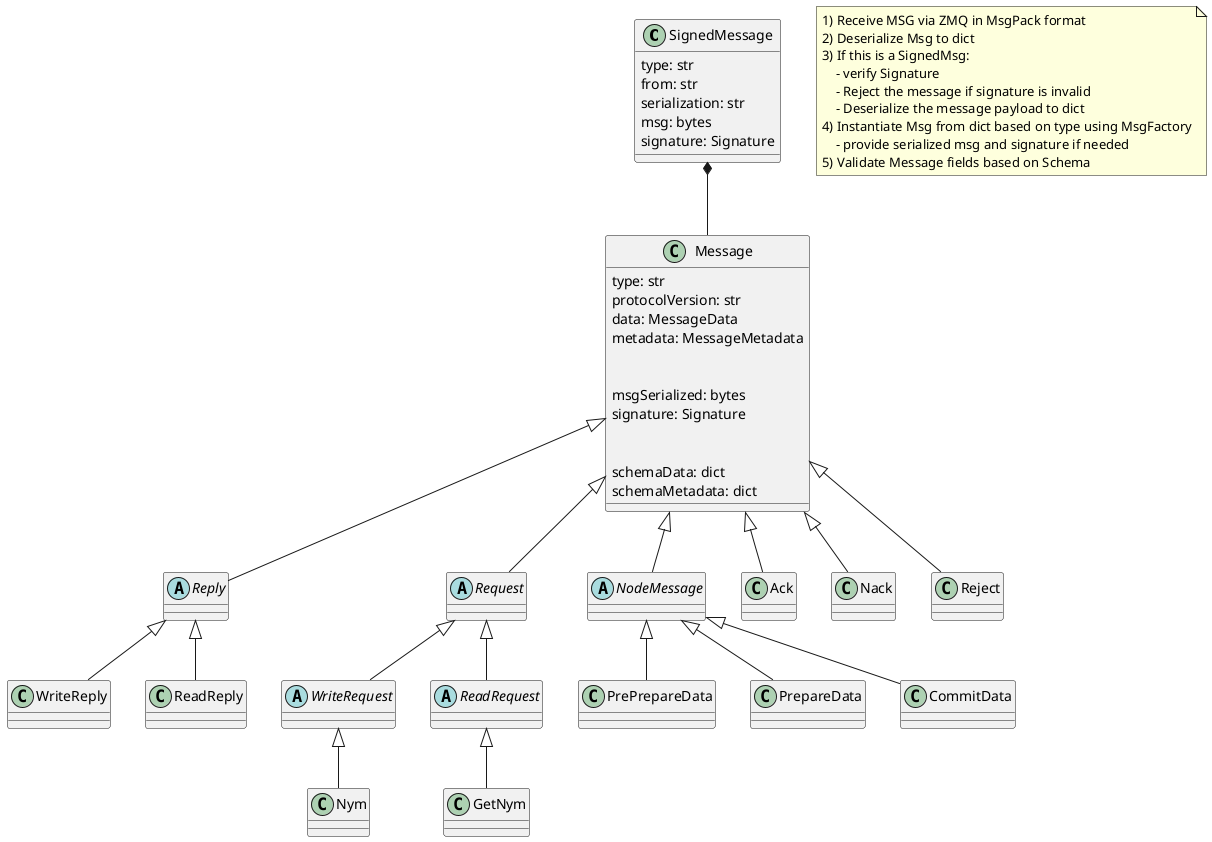 @startuml

class SignedMessage {
type: str
from: str
serialization: str
msg: bytes
signature: Signature
}

class Message {
type: str
protocolVersion: str
data: MessageData
metadata: MessageMetadata
\n
msgSerialized: bytes
signature: Signature
\n
schemaData: dict
schemaMetadata: dict
}

abstract class Reply {
}

abstract class Request {
}

abstract class WriteRequest {
}

abstract class ReadRequest {
}

abstract class NodeMessage {
}

SignedMessage *-- Message

Message <|-- Request
Request <|-- WriteRequest
Request <|-- ReadRequest

Message <|-- Reply
Reply <|-- WriteReply
Reply <|-- ReadReply

Message <|-- NodeMessage

Message <|-- Ack
Message <|-- Nack
Message <|-- Reject

WriteRequest <|-- Nym
ReadRequest <|-- GetNym

NodeMessage <|-- PrePrepareData
NodeMessage <|-- PrepareData
NodeMessage <|-- CommitData

note as N
1) Receive MSG via ZMQ in MsgPack format
2) Deserialize Msg to dict
3) If this is a SignedMsg:
    - verify Signature
    - Reject the message if signature is invalid
    - Deserialize the message payload to dict
4) Instantiate Msg from dict based on type using MsgFactory
    - provide serialized msg and signature if needed
5) Validate Message fields based on Schema
end note

@enduml